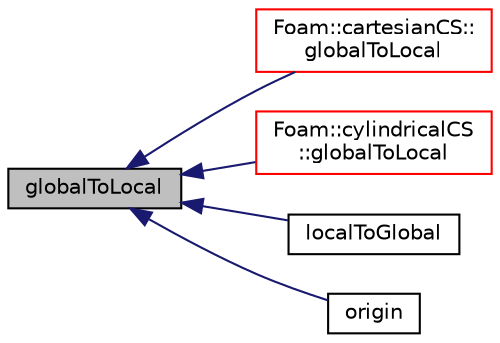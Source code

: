digraph "globalToLocal"
{
  bgcolor="transparent";
  edge [fontname="Helvetica",fontsize="10",labelfontname="Helvetica",labelfontsize="10"];
  node [fontname="Helvetica",fontsize="10",shape=record];
  rankdir="LR";
  Node1 [label="globalToLocal",height=0.2,width=0.4,color="black", fillcolor="grey75", style="filled", fontcolor="black"];
  Node1 -> Node2 [dir="back",color="midnightblue",fontsize="10",style="solid",fontname="Helvetica"];
  Node2 [label="Foam::cartesianCS::\lglobalToLocal",height=0.2,width=0.4,color="red",URL="$a00199.html#a2e1b5b722b11dde4d4d5a222a874f9e5",tooltip="Convert from global Cartesian system to the local coordinate system. "];
  Node1 -> Node3 [dir="back",color="midnightblue",fontsize="10",style="solid",fontname="Helvetica"];
  Node3 [label="Foam::cylindricalCS\l::globalToLocal",height=0.2,width=0.4,color="red",URL="$a00502.html#a2e1b5b722b11dde4d4d5a222a874f9e5",tooltip="Convert from global Cartesian system to the local coordinate system. "];
  Node1 -> Node4 [dir="back",color="midnightblue",fontsize="10",style="solid",fontname="Helvetica"];
  Node4 [label="localToGlobal",height=0.2,width=0.4,color="black",URL="$a00409.html#a97107223086bc8c394b42250835d9afe",tooltip="Convert from local coordinate system to the global Cartesian system. "];
  Node1 -> Node5 [dir="back",color="midnightblue",fontsize="10",style="solid",fontname="Helvetica"];
  Node5 [label="origin",height=0.2,width=0.4,color="black",URL="$a00409.html#a845412c810c955840b576c707e20bcb9",tooltip="Edit access to origin. "];
}
